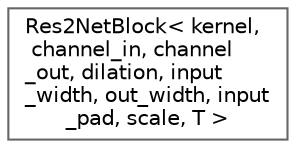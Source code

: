 digraph "Graphical Class Hierarchy"
{
 // LATEX_PDF_SIZE
  bgcolor="transparent";
  edge [fontname=Helvetica,fontsize=10,labelfontname=Helvetica,labelfontsize=10];
  node [fontname=Helvetica,fontsize=10,shape=box,height=0.2,width=0.4];
  rankdir="LR";
  Node0 [id="Node000000",label="Res2NetBlock\< kernel,\l channel_in, channel\l_out, dilation, input\l_width, out_width, input\l_pad, scale, T \>",height=0.2,width=0.4,color="grey40", fillcolor="white", style="filled",URL="$class_res2_net_block.html",tooltip="Res2NetBlock."];
}
